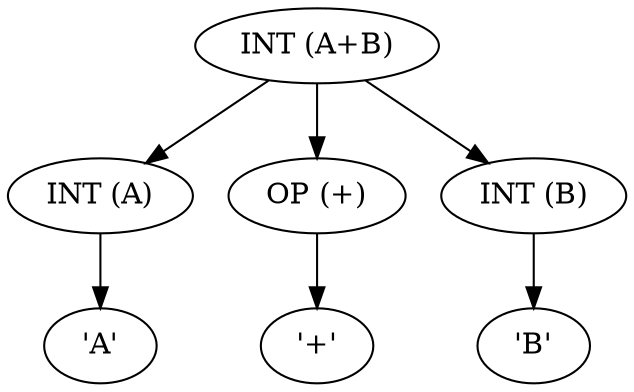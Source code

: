 digraph G {
"INT (A+B)" -> "INT (A)"
"INT (A+B)" -> "OP (+)"
"INT (A+B)" -> "INT (B)"

"INT (A)" -> "'A'"
"OP (+)" -> "'+'"
"INT (B)" -> "'B'"

}

